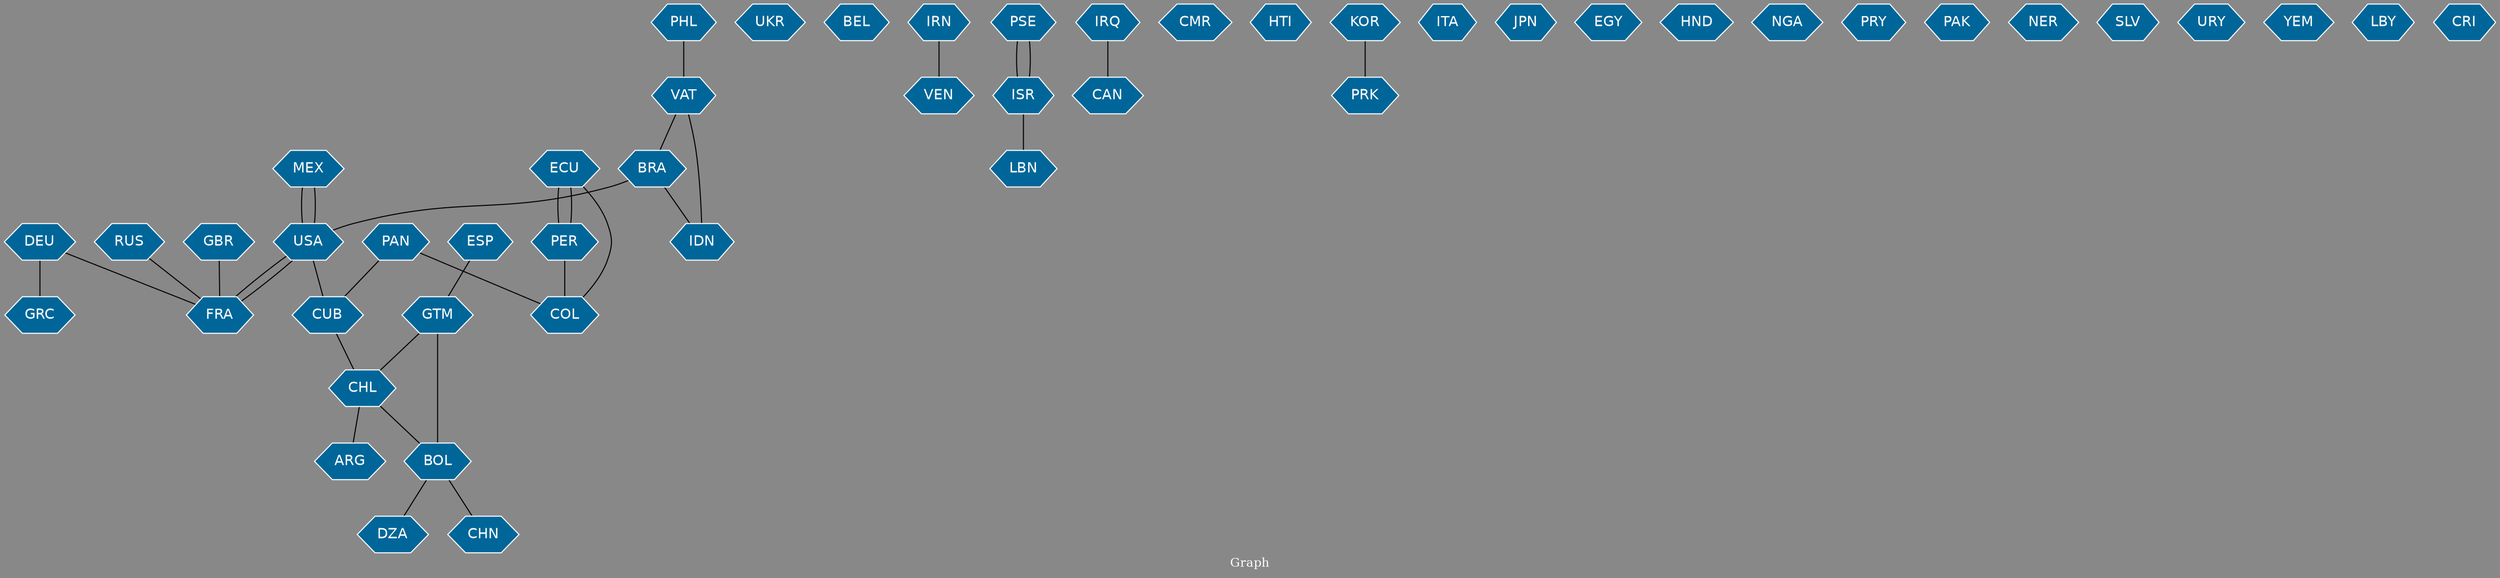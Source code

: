 // Countries together in item graph
graph {
	graph [bgcolor="#888888" fontcolor=white fontsize=12 label="Graph" outputorder=edgesfirst overlap=prism]
	node [color=white fillcolor="#006699" fontcolor=white fontname=Helvetica shape=hexagon style=filled]
	edge [arrowhead=open color=black fontcolor=white fontname=Courier fontsize=12]
		MEX [label=MEX]
		BOL [label=BOL]
		UKR [label=UKR]
		ARG [label=ARG]
		DEU [label=DEU]
		FRA [label=FRA]
		BEL [label=BEL]
		CUB [label=CUB]
		USA [label=USA]
		VEN [label=VEN]
		GBR [label=GBR]
		PSE [label=PSE]
		IRQ [label=IRQ]
		CAN [label=CAN]
		ECU [label=ECU]
		DZA [label=DZA]
		COL [label=COL]
		CMR [label=CMR]
		HTI [label=HTI]
		BRA [label=BRA]
		ESP [label=ESP]
		PRK [label=PRK]
		CHL [label=CHL]
		PER [label=PER]
		RUS [label=RUS]
		ITA [label=ITA]
		GRC [label=GRC]
		JPN [label=JPN]
		ISR [label=ISR]
		LBN [label=LBN]
		VAT [label=VAT]
		GTM [label=GTM]
		PAN [label=PAN]
		CHN [label=CHN]
		PHL [label=PHL]
		EGY [label=EGY]
		IDN [label=IDN]
		IRN [label=IRN]
		HND [label=HND]
		NGA [label=NGA]
		PRY [label=PRY]
		PAK [label=PAK]
		NER [label=NER]
		SLV [label=SLV]
		URY [label=URY]
		YEM [label=YEM]
		LBY [label=LBY]
		KOR [label=KOR]
		CRI [label=CRI]
			FRA -- USA [weight=2]
			DEU -- FRA [weight=1]
			KOR -- PRK [weight=1]
			ISR -- PSE [weight=1]
			ECU -- PER [weight=1]
			PHL -- VAT [weight=1]
			VAT -- IDN [weight=1]
			RUS -- FRA [weight=1]
			CHL -- ARG [weight=1]
			BOL -- CHN [weight=1]
			GTM -- CHL [weight=1]
			PAN -- CUB [weight=1]
			GBR -- FRA [weight=1]
			BOL -- DZA [weight=1]
			BRA -- IDN [weight=1]
			PSE -- ISR [weight=1]
			CUB -- CHL [weight=1]
			BRA -- USA [weight=1]
			MEX -- USA [weight=1]
			PER -- ECU [weight=1]
			IRN -- VEN [weight=1]
			USA -- MEX [weight=1]
			USA -- CUB [weight=2]
			USA -- FRA [weight=1]
			PAN -- COL [weight=1]
			VAT -- BRA [weight=1]
			DEU -- GRC [weight=1]
			PER -- COL [weight=1]
			CHL -- BOL [weight=1]
			IRQ -- CAN [weight=1]
			ESP -- GTM [weight=1]
			ECU -- COL [weight=1]
			ISR -- LBN [weight=1]
			GTM -- BOL [weight=1]
}